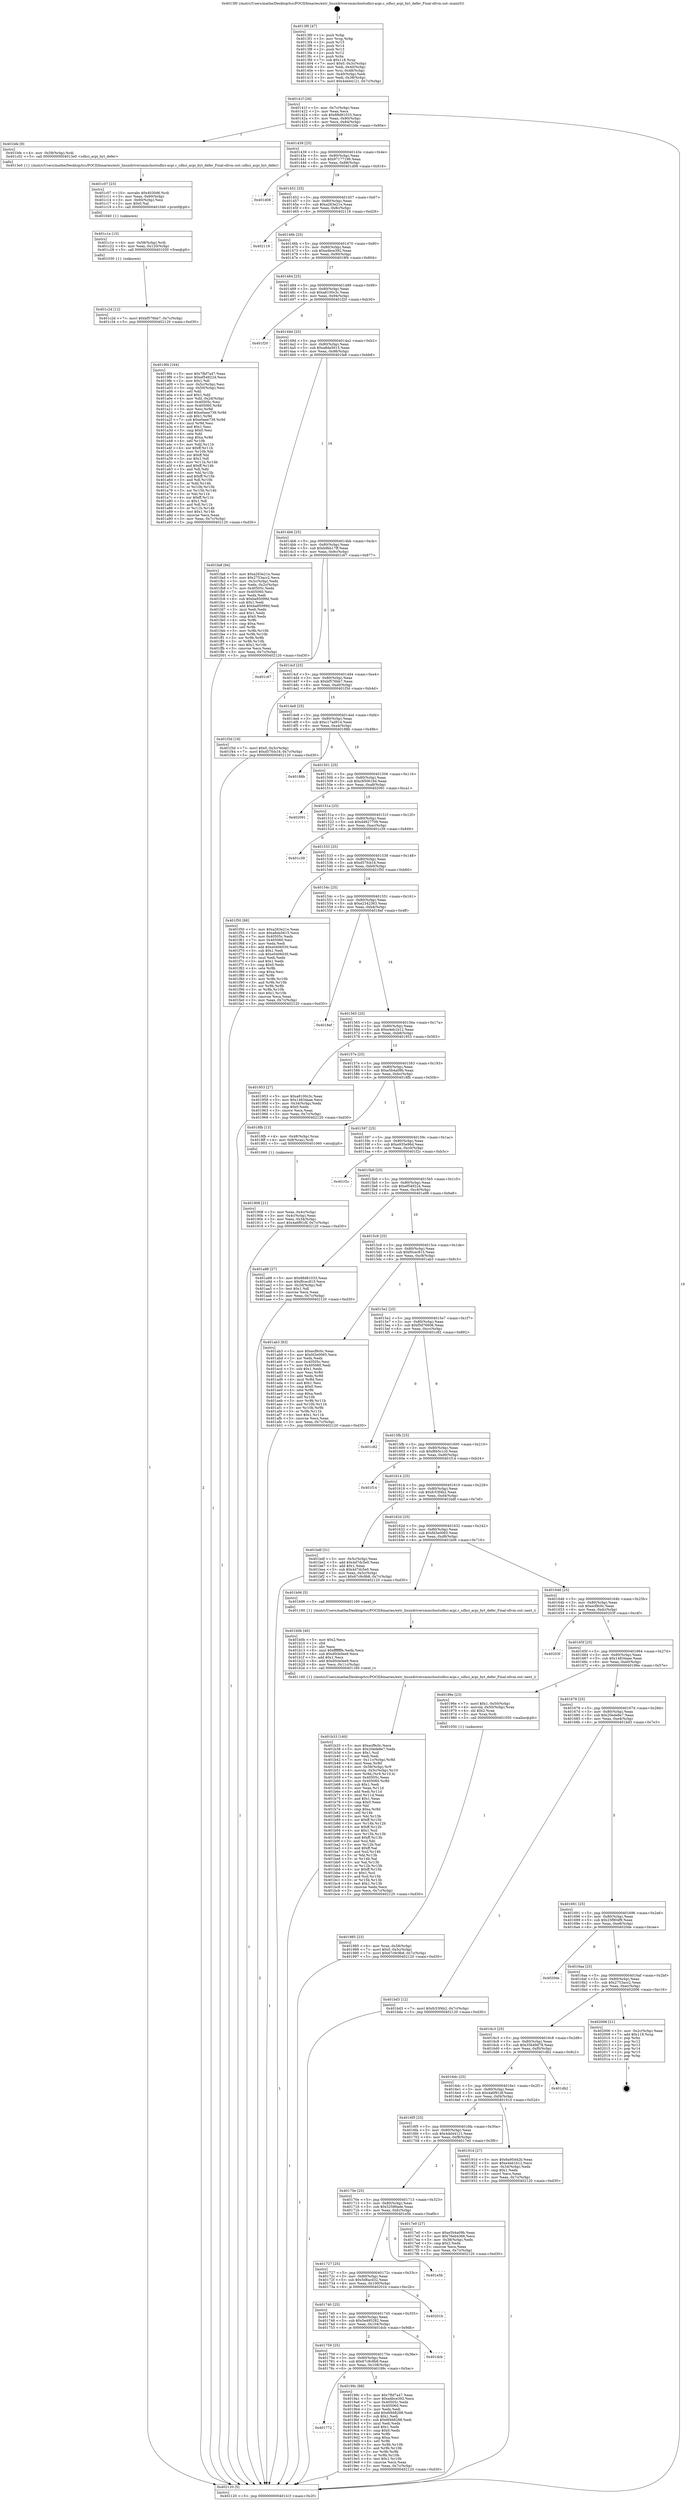 digraph "0x4013f0" {
  label = "0x4013f0 (/mnt/c/Users/mathe/Desktop/tcc/POCII/binaries/extr_linuxdriversmmchostsdhci-acpi.c_sdhci_acpi_byt_defer_Final-ollvm.out::main(0))"
  labelloc = "t"
  node[shape=record]

  Entry [label="",width=0.3,height=0.3,shape=circle,fillcolor=black,style=filled]
  "0x40141f" [label="{
     0x40141f [26]\l
     | [instrs]\l
     &nbsp;&nbsp;0x40141f \<+3\>: mov -0x7c(%rbp),%eax\l
     &nbsp;&nbsp;0x401422 \<+2\>: mov %eax,%ecx\l
     &nbsp;&nbsp;0x401424 \<+6\>: sub $0x88d81033,%ecx\l
     &nbsp;&nbsp;0x40142a \<+3\>: mov %eax,-0x80(%rbp)\l
     &nbsp;&nbsp;0x40142d \<+6\>: mov %ecx,-0x84(%rbp)\l
     &nbsp;&nbsp;0x401433 \<+6\>: je 0000000000401bfe \<main+0x80e\>\l
  }"]
  "0x401bfe" [label="{
     0x401bfe [9]\l
     | [instrs]\l
     &nbsp;&nbsp;0x401bfe \<+4\>: mov -0x58(%rbp),%rdi\l
     &nbsp;&nbsp;0x401c02 \<+5\>: call 00000000004013e0 \<sdhci_acpi_byt_defer\>\l
     | [calls]\l
     &nbsp;&nbsp;0x4013e0 \{1\} (/mnt/c/Users/mathe/Desktop/tcc/POCII/binaries/extr_linuxdriversmmchostsdhci-acpi.c_sdhci_acpi_byt_defer_Final-ollvm.out::sdhci_acpi_byt_defer)\l
  }"]
  "0x401439" [label="{
     0x401439 [25]\l
     | [instrs]\l
     &nbsp;&nbsp;0x401439 \<+5\>: jmp 000000000040143e \<main+0x4e\>\l
     &nbsp;&nbsp;0x40143e \<+3\>: mov -0x80(%rbp),%eax\l
     &nbsp;&nbsp;0x401441 \<+5\>: sub $0x97177199,%eax\l
     &nbsp;&nbsp;0x401446 \<+6\>: mov %eax,-0x88(%rbp)\l
     &nbsp;&nbsp;0x40144c \<+6\>: je 0000000000401d08 \<main+0x918\>\l
  }"]
  Exit [label="",width=0.3,height=0.3,shape=circle,fillcolor=black,style=filled,peripheries=2]
  "0x401d08" [label="{
     0x401d08\l
  }", style=dashed]
  "0x401452" [label="{
     0x401452 [25]\l
     | [instrs]\l
     &nbsp;&nbsp;0x401452 \<+5\>: jmp 0000000000401457 \<main+0x67\>\l
     &nbsp;&nbsp;0x401457 \<+3\>: mov -0x80(%rbp),%eax\l
     &nbsp;&nbsp;0x40145a \<+5\>: sub $0xa263e21e,%eax\l
     &nbsp;&nbsp;0x40145f \<+6\>: mov %eax,-0x8c(%rbp)\l
     &nbsp;&nbsp;0x401465 \<+6\>: je 0000000000402119 \<main+0xd29\>\l
  }"]
  "0x401c2d" [label="{
     0x401c2d [12]\l
     | [instrs]\l
     &nbsp;&nbsp;0x401c2d \<+7\>: movl $0xbf576bb7,-0x7c(%rbp)\l
     &nbsp;&nbsp;0x401c34 \<+5\>: jmp 0000000000402120 \<main+0xd30\>\l
  }"]
  "0x402119" [label="{
     0x402119\l
  }", style=dashed]
  "0x40146b" [label="{
     0x40146b [25]\l
     | [instrs]\l
     &nbsp;&nbsp;0x40146b \<+5\>: jmp 0000000000401470 \<main+0x80\>\l
     &nbsp;&nbsp;0x401470 \<+3\>: mov -0x80(%rbp),%eax\l
     &nbsp;&nbsp;0x401473 \<+5\>: sub $0xa4bce392,%eax\l
     &nbsp;&nbsp;0x401478 \<+6\>: mov %eax,-0x90(%rbp)\l
     &nbsp;&nbsp;0x40147e \<+6\>: je 00000000004019f4 \<main+0x604\>\l
  }"]
  "0x401c1e" [label="{
     0x401c1e [15]\l
     | [instrs]\l
     &nbsp;&nbsp;0x401c1e \<+4\>: mov -0x58(%rbp),%rdi\l
     &nbsp;&nbsp;0x401c22 \<+6\>: mov %eax,-0x120(%rbp)\l
     &nbsp;&nbsp;0x401c28 \<+5\>: call 0000000000401030 \<free@plt\>\l
     | [calls]\l
     &nbsp;&nbsp;0x401030 \{1\} (unknown)\l
  }"]
  "0x4019f4" [label="{
     0x4019f4 [164]\l
     | [instrs]\l
     &nbsp;&nbsp;0x4019f4 \<+5\>: mov $0x7fbf7a47,%eax\l
     &nbsp;&nbsp;0x4019f9 \<+5\>: mov $0xef549224,%ecx\l
     &nbsp;&nbsp;0x4019fe \<+2\>: mov $0x1,%dl\l
     &nbsp;&nbsp;0x401a00 \<+3\>: mov -0x5c(%rbp),%esi\l
     &nbsp;&nbsp;0x401a03 \<+3\>: cmp -0x50(%rbp),%esi\l
     &nbsp;&nbsp;0x401a06 \<+4\>: setl %dil\l
     &nbsp;&nbsp;0x401a0a \<+4\>: and $0x1,%dil\l
     &nbsp;&nbsp;0x401a0e \<+4\>: mov %dil,-0x2d(%rbp)\l
     &nbsp;&nbsp;0x401a12 \<+7\>: mov 0x40505c,%esi\l
     &nbsp;&nbsp;0x401a19 \<+8\>: mov 0x405060,%r8d\l
     &nbsp;&nbsp;0x401a21 \<+3\>: mov %esi,%r9d\l
     &nbsp;&nbsp;0x401a24 \<+7\>: add $0xe0aee739,%r9d\l
     &nbsp;&nbsp;0x401a2b \<+4\>: sub $0x1,%r9d\l
     &nbsp;&nbsp;0x401a2f \<+7\>: sub $0xe0aee739,%r9d\l
     &nbsp;&nbsp;0x401a36 \<+4\>: imul %r9d,%esi\l
     &nbsp;&nbsp;0x401a3a \<+3\>: and $0x1,%esi\l
     &nbsp;&nbsp;0x401a3d \<+3\>: cmp $0x0,%esi\l
     &nbsp;&nbsp;0x401a40 \<+4\>: sete %dil\l
     &nbsp;&nbsp;0x401a44 \<+4\>: cmp $0xa,%r8d\l
     &nbsp;&nbsp;0x401a48 \<+4\>: setl %r10b\l
     &nbsp;&nbsp;0x401a4c \<+3\>: mov %dil,%r11b\l
     &nbsp;&nbsp;0x401a4f \<+4\>: xor $0xff,%r11b\l
     &nbsp;&nbsp;0x401a53 \<+3\>: mov %r10b,%bl\l
     &nbsp;&nbsp;0x401a56 \<+3\>: xor $0xff,%bl\l
     &nbsp;&nbsp;0x401a59 \<+3\>: xor $0x1,%dl\l
     &nbsp;&nbsp;0x401a5c \<+3\>: mov %r11b,%r14b\l
     &nbsp;&nbsp;0x401a5f \<+4\>: and $0xff,%r14b\l
     &nbsp;&nbsp;0x401a63 \<+3\>: and %dl,%dil\l
     &nbsp;&nbsp;0x401a66 \<+3\>: mov %bl,%r15b\l
     &nbsp;&nbsp;0x401a69 \<+4\>: and $0xff,%r15b\l
     &nbsp;&nbsp;0x401a6d \<+3\>: and %dl,%r10b\l
     &nbsp;&nbsp;0x401a70 \<+3\>: or %dil,%r14b\l
     &nbsp;&nbsp;0x401a73 \<+3\>: or %r10b,%r15b\l
     &nbsp;&nbsp;0x401a76 \<+3\>: xor %r15b,%r14b\l
     &nbsp;&nbsp;0x401a79 \<+3\>: or %bl,%r11b\l
     &nbsp;&nbsp;0x401a7c \<+4\>: xor $0xff,%r11b\l
     &nbsp;&nbsp;0x401a80 \<+3\>: or $0x1,%dl\l
     &nbsp;&nbsp;0x401a83 \<+3\>: and %dl,%r11b\l
     &nbsp;&nbsp;0x401a86 \<+3\>: or %r11b,%r14b\l
     &nbsp;&nbsp;0x401a89 \<+4\>: test $0x1,%r14b\l
     &nbsp;&nbsp;0x401a8d \<+3\>: cmovne %ecx,%eax\l
     &nbsp;&nbsp;0x401a90 \<+3\>: mov %eax,-0x7c(%rbp)\l
     &nbsp;&nbsp;0x401a93 \<+5\>: jmp 0000000000402120 \<main+0xd30\>\l
  }"]
  "0x401484" [label="{
     0x401484 [25]\l
     | [instrs]\l
     &nbsp;&nbsp;0x401484 \<+5\>: jmp 0000000000401489 \<main+0x99\>\l
     &nbsp;&nbsp;0x401489 \<+3\>: mov -0x80(%rbp),%eax\l
     &nbsp;&nbsp;0x40148c \<+5\>: sub $0xa8100c3c,%eax\l
     &nbsp;&nbsp;0x401491 \<+6\>: mov %eax,-0x94(%rbp)\l
     &nbsp;&nbsp;0x401497 \<+6\>: je 0000000000401f20 \<main+0xb30\>\l
  }"]
  "0x401c07" [label="{
     0x401c07 [23]\l
     | [instrs]\l
     &nbsp;&nbsp;0x401c07 \<+10\>: movabs $0x4030d6,%rdi\l
     &nbsp;&nbsp;0x401c11 \<+3\>: mov %eax,-0x60(%rbp)\l
     &nbsp;&nbsp;0x401c14 \<+3\>: mov -0x60(%rbp),%esi\l
     &nbsp;&nbsp;0x401c17 \<+2\>: mov $0x0,%al\l
     &nbsp;&nbsp;0x401c19 \<+5\>: call 0000000000401040 \<printf@plt\>\l
     | [calls]\l
     &nbsp;&nbsp;0x401040 \{1\} (unknown)\l
  }"]
  "0x401f20" [label="{
     0x401f20\l
  }", style=dashed]
  "0x40149d" [label="{
     0x40149d [25]\l
     | [instrs]\l
     &nbsp;&nbsp;0x40149d \<+5\>: jmp 00000000004014a2 \<main+0xb2\>\l
     &nbsp;&nbsp;0x4014a2 \<+3\>: mov -0x80(%rbp),%eax\l
     &nbsp;&nbsp;0x4014a5 \<+5\>: sub $0xa8da5615,%eax\l
     &nbsp;&nbsp;0x4014aa \<+6\>: mov %eax,-0x98(%rbp)\l
     &nbsp;&nbsp;0x4014b0 \<+6\>: je 0000000000401fa8 \<main+0xbb8\>\l
  }"]
  "0x401b33" [label="{
     0x401b33 [160]\l
     | [instrs]\l
     &nbsp;&nbsp;0x401b33 \<+5\>: mov $0xecf9c0c,%ecx\l
     &nbsp;&nbsp;0x401b38 \<+5\>: mov $0x20ede8e7,%edx\l
     &nbsp;&nbsp;0x401b3d \<+3\>: mov $0x1,%sil\l
     &nbsp;&nbsp;0x401b40 \<+2\>: xor %edi,%edi\l
     &nbsp;&nbsp;0x401b42 \<+7\>: mov -0x11c(%rbp),%r8d\l
     &nbsp;&nbsp;0x401b49 \<+4\>: imul %eax,%r8d\l
     &nbsp;&nbsp;0x401b4d \<+4\>: mov -0x58(%rbp),%r9\l
     &nbsp;&nbsp;0x401b51 \<+4\>: movslq -0x5c(%rbp),%r10\l
     &nbsp;&nbsp;0x401b55 \<+4\>: mov %r8d,(%r9,%r10,4)\l
     &nbsp;&nbsp;0x401b59 \<+7\>: mov 0x40505c,%eax\l
     &nbsp;&nbsp;0x401b60 \<+8\>: mov 0x405060,%r8d\l
     &nbsp;&nbsp;0x401b68 \<+3\>: sub $0x1,%edi\l
     &nbsp;&nbsp;0x401b6b \<+3\>: mov %eax,%r11d\l
     &nbsp;&nbsp;0x401b6e \<+3\>: add %edi,%r11d\l
     &nbsp;&nbsp;0x401b71 \<+4\>: imul %r11d,%eax\l
     &nbsp;&nbsp;0x401b75 \<+3\>: and $0x1,%eax\l
     &nbsp;&nbsp;0x401b78 \<+3\>: cmp $0x0,%eax\l
     &nbsp;&nbsp;0x401b7b \<+3\>: sete %bl\l
     &nbsp;&nbsp;0x401b7e \<+4\>: cmp $0xa,%r8d\l
     &nbsp;&nbsp;0x401b82 \<+4\>: setl %r14b\l
     &nbsp;&nbsp;0x401b86 \<+3\>: mov %bl,%r15b\l
     &nbsp;&nbsp;0x401b89 \<+4\>: xor $0xff,%r15b\l
     &nbsp;&nbsp;0x401b8d \<+3\>: mov %r14b,%r12b\l
     &nbsp;&nbsp;0x401b90 \<+4\>: xor $0xff,%r12b\l
     &nbsp;&nbsp;0x401b94 \<+4\>: xor $0x1,%sil\l
     &nbsp;&nbsp;0x401b98 \<+3\>: mov %r15b,%r13b\l
     &nbsp;&nbsp;0x401b9b \<+4\>: and $0xff,%r13b\l
     &nbsp;&nbsp;0x401b9f \<+3\>: and %sil,%bl\l
     &nbsp;&nbsp;0x401ba2 \<+3\>: mov %r12b,%al\l
     &nbsp;&nbsp;0x401ba5 \<+2\>: and $0xff,%al\l
     &nbsp;&nbsp;0x401ba7 \<+3\>: and %sil,%r14b\l
     &nbsp;&nbsp;0x401baa \<+3\>: or %bl,%r13b\l
     &nbsp;&nbsp;0x401bad \<+3\>: or %r14b,%al\l
     &nbsp;&nbsp;0x401bb0 \<+3\>: xor %al,%r13b\l
     &nbsp;&nbsp;0x401bb3 \<+3\>: or %r12b,%r15b\l
     &nbsp;&nbsp;0x401bb6 \<+4\>: xor $0xff,%r15b\l
     &nbsp;&nbsp;0x401bba \<+4\>: or $0x1,%sil\l
     &nbsp;&nbsp;0x401bbe \<+3\>: and %sil,%r15b\l
     &nbsp;&nbsp;0x401bc1 \<+3\>: or %r15b,%r13b\l
     &nbsp;&nbsp;0x401bc4 \<+4\>: test $0x1,%r13b\l
     &nbsp;&nbsp;0x401bc8 \<+3\>: cmovne %edx,%ecx\l
     &nbsp;&nbsp;0x401bcb \<+3\>: mov %ecx,-0x7c(%rbp)\l
     &nbsp;&nbsp;0x401bce \<+5\>: jmp 0000000000402120 \<main+0xd30\>\l
  }"]
  "0x401fa8" [label="{
     0x401fa8 [94]\l
     | [instrs]\l
     &nbsp;&nbsp;0x401fa8 \<+5\>: mov $0xa263e21e,%eax\l
     &nbsp;&nbsp;0x401fad \<+5\>: mov $0x2753acc2,%ecx\l
     &nbsp;&nbsp;0x401fb2 \<+3\>: mov -0x3c(%rbp),%edx\l
     &nbsp;&nbsp;0x401fb5 \<+3\>: mov %edx,-0x2c(%rbp)\l
     &nbsp;&nbsp;0x401fb8 \<+7\>: mov 0x40505c,%edx\l
     &nbsp;&nbsp;0x401fbf \<+7\>: mov 0x405060,%esi\l
     &nbsp;&nbsp;0x401fc6 \<+2\>: mov %edx,%edi\l
     &nbsp;&nbsp;0x401fc8 \<+6\>: sub $0xba95099d,%edi\l
     &nbsp;&nbsp;0x401fce \<+3\>: sub $0x1,%edi\l
     &nbsp;&nbsp;0x401fd1 \<+6\>: add $0xba95099d,%edi\l
     &nbsp;&nbsp;0x401fd7 \<+3\>: imul %edi,%edx\l
     &nbsp;&nbsp;0x401fda \<+3\>: and $0x1,%edx\l
     &nbsp;&nbsp;0x401fdd \<+3\>: cmp $0x0,%edx\l
     &nbsp;&nbsp;0x401fe0 \<+4\>: sete %r8b\l
     &nbsp;&nbsp;0x401fe4 \<+3\>: cmp $0xa,%esi\l
     &nbsp;&nbsp;0x401fe7 \<+4\>: setl %r9b\l
     &nbsp;&nbsp;0x401feb \<+3\>: mov %r8b,%r10b\l
     &nbsp;&nbsp;0x401fee \<+3\>: and %r9b,%r10b\l
     &nbsp;&nbsp;0x401ff1 \<+3\>: xor %r9b,%r8b\l
     &nbsp;&nbsp;0x401ff4 \<+3\>: or %r8b,%r10b\l
     &nbsp;&nbsp;0x401ff7 \<+4\>: test $0x1,%r10b\l
     &nbsp;&nbsp;0x401ffb \<+3\>: cmovne %ecx,%eax\l
     &nbsp;&nbsp;0x401ffe \<+3\>: mov %eax,-0x7c(%rbp)\l
     &nbsp;&nbsp;0x402001 \<+5\>: jmp 0000000000402120 \<main+0xd30\>\l
  }"]
  "0x4014b6" [label="{
     0x4014b6 [25]\l
     | [instrs]\l
     &nbsp;&nbsp;0x4014b6 \<+5\>: jmp 00000000004014bb \<main+0xcb\>\l
     &nbsp;&nbsp;0x4014bb \<+3\>: mov -0x80(%rbp),%eax\l
     &nbsp;&nbsp;0x4014be \<+5\>: sub $0xb9bb17ff,%eax\l
     &nbsp;&nbsp;0x4014c3 \<+6\>: mov %eax,-0x9c(%rbp)\l
     &nbsp;&nbsp;0x4014c9 \<+6\>: je 0000000000401c67 \<main+0x877\>\l
  }"]
  "0x401b0b" [label="{
     0x401b0b [40]\l
     | [instrs]\l
     &nbsp;&nbsp;0x401b0b \<+5\>: mov $0x2,%ecx\l
     &nbsp;&nbsp;0x401b10 \<+1\>: cltd\l
     &nbsp;&nbsp;0x401b11 \<+2\>: idiv %ecx\l
     &nbsp;&nbsp;0x401b13 \<+6\>: imul $0xfffffffe,%edx,%ecx\l
     &nbsp;&nbsp;0x401b19 \<+6\>: sub $0xd0cb0ee9,%ecx\l
     &nbsp;&nbsp;0x401b1f \<+3\>: add $0x1,%ecx\l
     &nbsp;&nbsp;0x401b22 \<+6\>: add $0xd0cb0ee9,%ecx\l
     &nbsp;&nbsp;0x401b28 \<+6\>: mov %ecx,-0x11c(%rbp)\l
     &nbsp;&nbsp;0x401b2e \<+5\>: call 0000000000401160 \<next_i\>\l
     | [calls]\l
     &nbsp;&nbsp;0x401160 \{1\} (/mnt/c/Users/mathe/Desktop/tcc/POCII/binaries/extr_linuxdriversmmchostsdhci-acpi.c_sdhci_acpi_byt_defer_Final-ollvm.out::next_i)\l
  }"]
  "0x401c67" [label="{
     0x401c67\l
  }", style=dashed]
  "0x4014cf" [label="{
     0x4014cf [25]\l
     | [instrs]\l
     &nbsp;&nbsp;0x4014cf \<+5\>: jmp 00000000004014d4 \<main+0xe4\>\l
     &nbsp;&nbsp;0x4014d4 \<+3\>: mov -0x80(%rbp),%eax\l
     &nbsp;&nbsp;0x4014d7 \<+5\>: sub $0xbf576bb7,%eax\l
     &nbsp;&nbsp;0x4014dc \<+6\>: mov %eax,-0xa0(%rbp)\l
     &nbsp;&nbsp;0x4014e2 \<+6\>: je 0000000000401f3d \<main+0xb4d\>\l
  }"]
  "0x401772" [label="{
     0x401772\l
  }", style=dashed]
  "0x401f3d" [label="{
     0x401f3d [19]\l
     | [instrs]\l
     &nbsp;&nbsp;0x401f3d \<+7\>: movl $0x0,-0x3c(%rbp)\l
     &nbsp;&nbsp;0x401f44 \<+7\>: movl $0xd57fcb16,-0x7c(%rbp)\l
     &nbsp;&nbsp;0x401f4b \<+5\>: jmp 0000000000402120 \<main+0xd30\>\l
  }"]
  "0x4014e8" [label="{
     0x4014e8 [25]\l
     | [instrs]\l
     &nbsp;&nbsp;0x4014e8 \<+5\>: jmp 00000000004014ed \<main+0xfd\>\l
     &nbsp;&nbsp;0x4014ed \<+3\>: mov -0x80(%rbp),%eax\l
     &nbsp;&nbsp;0x4014f0 \<+5\>: sub $0xc17ad914,%eax\l
     &nbsp;&nbsp;0x4014f5 \<+6\>: mov %eax,-0xa4(%rbp)\l
     &nbsp;&nbsp;0x4014fb \<+6\>: je 000000000040188b \<main+0x49b\>\l
  }"]
  "0x40199c" [label="{
     0x40199c [88]\l
     | [instrs]\l
     &nbsp;&nbsp;0x40199c \<+5\>: mov $0x7fbf7a47,%eax\l
     &nbsp;&nbsp;0x4019a1 \<+5\>: mov $0xa4bce392,%ecx\l
     &nbsp;&nbsp;0x4019a6 \<+7\>: mov 0x40505c,%edx\l
     &nbsp;&nbsp;0x4019ad \<+7\>: mov 0x405060,%esi\l
     &nbsp;&nbsp;0x4019b4 \<+2\>: mov %edx,%edi\l
     &nbsp;&nbsp;0x4019b6 \<+6\>: add $0x6f468288,%edi\l
     &nbsp;&nbsp;0x4019bc \<+3\>: sub $0x1,%edi\l
     &nbsp;&nbsp;0x4019bf \<+6\>: sub $0x6f468288,%edi\l
     &nbsp;&nbsp;0x4019c5 \<+3\>: imul %edi,%edx\l
     &nbsp;&nbsp;0x4019c8 \<+3\>: and $0x1,%edx\l
     &nbsp;&nbsp;0x4019cb \<+3\>: cmp $0x0,%edx\l
     &nbsp;&nbsp;0x4019ce \<+4\>: sete %r8b\l
     &nbsp;&nbsp;0x4019d2 \<+3\>: cmp $0xa,%esi\l
     &nbsp;&nbsp;0x4019d5 \<+4\>: setl %r9b\l
     &nbsp;&nbsp;0x4019d9 \<+3\>: mov %r8b,%r10b\l
     &nbsp;&nbsp;0x4019dc \<+3\>: and %r9b,%r10b\l
     &nbsp;&nbsp;0x4019df \<+3\>: xor %r9b,%r8b\l
     &nbsp;&nbsp;0x4019e2 \<+3\>: or %r8b,%r10b\l
     &nbsp;&nbsp;0x4019e5 \<+4\>: test $0x1,%r10b\l
     &nbsp;&nbsp;0x4019e9 \<+3\>: cmovne %ecx,%eax\l
     &nbsp;&nbsp;0x4019ec \<+3\>: mov %eax,-0x7c(%rbp)\l
     &nbsp;&nbsp;0x4019ef \<+5\>: jmp 0000000000402120 \<main+0xd30\>\l
  }"]
  "0x40188b" [label="{
     0x40188b\l
  }", style=dashed]
  "0x401501" [label="{
     0x401501 [25]\l
     | [instrs]\l
     &nbsp;&nbsp;0x401501 \<+5\>: jmp 0000000000401506 \<main+0x116\>\l
     &nbsp;&nbsp;0x401506 \<+3\>: mov -0x80(%rbp),%eax\l
     &nbsp;&nbsp;0x401509 \<+5\>: sub $0xc850616d,%eax\l
     &nbsp;&nbsp;0x40150e \<+6\>: mov %eax,-0xa8(%rbp)\l
     &nbsp;&nbsp;0x401514 \<+6\>: je 0000000000402091 \<main+0xca1\>\l
  }"]
  "0x401759" [label="{
     0x401759 [25]\l
     | [instrs]\l
     &nbsp;&nbsp;0x401759 \<+5\>: jmp 000000000040175e \<main+0x36e\>\l
     &nbsp;&nbsp;0x40175e \<+3\>: mov -0x80(%rbp),%eax\l
     &nbsp;&nbsp;0x401761 \<+5\>: sub $0x67c9c9b8,%eax\l
     &nbsp;&nbsp;0x401766 \<+6\>: mov %eax,-0x108(%rbp)\l
     &nbsp;&nbsp;0x40176c \<+6\>: je 000000000040199c \<main+0x5ac\>\l
  }"]
  "0x402091" [label="{
     0x402091\l
  }", style=dashed]
  "0x40151a" [label="{
     0x40151a [25]\l
     | [instrs]\l
     &nbsp;&nbsp;0x40151a \<+5\>: jmp 000000000040151f \<main+0x12f\>\l
     &nbsp;&nbsp;0x40151f \<+3\>: mov -0x80(%rbp),%eax\l
     &nbsp;&nbsp;0x401522 \<+5\>: sub $0xd4627709,%eax\l
     &nbsp;&nbsp;0x401527 \<+6\>: mov %eax,-0xac(%rbp)\l
     &nbsp;&nbsp;0x40152d \<+6\>: je 0000000000401c39 \<main+0x849\>\l
  }"]
  "0x401dcb" [label="{
     0x401dcb\l
  }", style=dashed]
  "0x401c39" [label="{
     0x401c39\l
  }", style=dashed]
  "0x401533" [label="{
     0x401533 [25]\l
     | [instrs]\l
     &nbsp;&nbsp;0x401533 \<+5\>: jmp 0000000000401538 \<main+0x148\>\l
     &nbsp;&nbsp;0x401538 \<+3\>: mov -0x80(%rbp),%eax\l
     &nbsp;&nbsp;0x40153b \<+5\>: sub $0xd57fcb16,%eax\l
     &nbsp;&nbsp;0x401540 \<+6\>: mov %eax,-0xb0(%rbp)\l
     &nbsp;&nbsp;0x401546 \<+6\>: je 0000000000401f50 \<main+0xb60\>\l
  }"]
  "0x401740" [label="{
     0x401740 [25]\l
     | [instrs]\l
     &nbsp;&nbsp;0x401740 \<+5\>: jmp 0000000000401745 \<main+0x355\>\l
     &nbsp;&nbsp;0x401745 \<+3\>: mov -0x80(%rbp),%eax\l
     &nbsp;&nbsp;0x401748 \<+5\>: sub $0x5e495282,%eax\l
     &nbsp;&nbsp;0x40174d \<+6\>: mov %eax,-0x104(%rbp)\l
     &nbsp;&nbsp;0x401753 \<+6\>: je 0000000000401dcb \<main+0x9db\>\l
  }"]
  "0x401f50" [label="{
     0x401f50 [88]\l
     | [instrs]\l
     &nbsp;&nbsp;0x401f50 \<+5\>: mov $0xa263e21e,%eax\l
     &nbsp;&nbsp;0x401f55 \<+5\>: mov $0xa8da5615,%ecx\l
     &nbsp;&nbsp;0x401f5a \<+7\>: mov 0x40505c,%edx\l
     &nbsp;&nbsp;0x401f61 \<+7\>: mov 0x405060,%esi\l
     &nbsp;&nbsp;0x401f68 \<+2\>: mov %edx,%edi\l
     &nbsp;&nbsp;0x401f6a \<+6\>: add $0xe0406030,%edi\l
     &nbsp;&nbsp;0x401f70 \<+3\>: sub $0x1,%edi\l
     &nbsp;&nbsp;0x401f73 \<+6\>: sub $0xe0406030,%edi\l
     &nbsp;&nbsp;0x401f79 \<+3\>: imul %edi,%edx\l
     &nbsp;&nbsp;0x401f7c \<+3\>: and $0x1,%edx\l
     &nbsp;&nbsp;0x401f7f \<+3\>: cmp $0x0,%edx\l
     &nbsp;&nbsp;0x401f82 \<+4\>: sete %r8b\l
     &nbsp;&nbsp;0x401f86 \<+3\>: cmp $0xa,%esi\l
     &nbsp;&nbsp;0x401f89 \<+4\>: setl %r9b\l
     &nbsp;&nbsp;0x401f8d \<+3\>: mov %r8b,%r10b\l
     &nbsp;&nbsp;0x401f90 \<+3\>: and %r9b,%r10b\l
     &nbsp;&nbsp;0x401f93 \<+3\>: xor %r9b,%r8b\l
     &nbsp;&nbsp;0x401f96 \<+3\>: or %r8b,%r10b\l
     &nbsp;&nbsp;0x401f99 \<+4\>: test $0x1,%r10b\l
     &nbsp;&nbsp;0x401f9d \<+3\>: cmovne %ecx,%eax\l
     &nbsp;&nbsp;0x401fa0 \<+3\>: mov %eax,-0x7c(%rbp)\l
     &nbsp;&nbsp;0x401fa3 \<+5\>: jmp 0000000000402120 \<main+0xd30\>\l
  }"]
  "0x40154c" [label="{
     0x40154c [25]\l
     | [instrs]\l
     &nbsp;&nbsp;0x40154c \<+5\>: jmp 0000000000401551 \<main+0x161\>\l
     &nbsp;&nbsp;0x401551 \<+3\>: mov -0x80(%rbp),%eax\l
     &nbsp;&nbsp;0x401554 \<+5\>: sub $0xe2342363,%eax\l
     &nbsp;&nbsp;0x401559 \<+6\>: mov %eax,-0xb4(%rbp)\l
     &nbsp;&nbsp;0x40155f \<+6\>: je 00000000004018ef \<main+0x4ff\>\l
  }"]
  "0x40201b" [label="{
     0x40201b\l
  }", style=dashed]
  "0x4018ef" [label="{
     0x4018ef\l
  }", style=dashed]
  "0x401565" [label="{
     0x401565 [25]\l
     | [instrs]\l
     &nbsp;&nbsp;0x401565 \<+5\>: jmp 000000000040156a \<main+0x17a\>\l
     &nbsp;&nbsp;0x40156a \<+3\>: mov -0x80(%rbp),%eax\l
     &nbsp;&nbsp;0x40156d \<+5\>: sub $0xe4eb1b12,%eax\l
     &nbsp;&nbsp;0x401572 \<+6\>: mov %eax,-0xb8(%rbp)\l
     &nbsp;&nbsp;0x401578 \<+6\>: je 0000000000401953 \<main+0x563\>\l
  }"]
  "0x401727" [label="{
     0x401727 [25]\l
     | [instrs]\l
     &nbsp;&nbsp;0x401727 \<+5\>: jmp 000000000040172c \<main+0x33c\>\l
     &nbsp;&nbsp;0x40172c \<+3\>: mov -0x80(%rbp),%eax\l
     &nbsp;&nbsp;0x40172f \<+5\>: sub $0x5d8acd32,%eax\l
     &nbsp;&nbsp;0x401734 \<+6\>: mov %eax,-0x100(%rbp)\l
     &nbsp;&nbsp;0x40173a \<+6\>: je 000000000040201b \<main+0xc2b\>\l
  }"]
  "0x401953" [label="{
     0x401953 [27]\l
     | [instrs]\l
     &nbsp;&nbsp;0x401953 \<+5\>: mov $0xa8100c3c,%eax\l
     &nbsp;&nbsp;0x401958 \<+5\>: mov $0x14834aae,%ecx\l
     &nbsp;&nbsp;0x40195d \<+3\>: mov -0x34(%rbp),%edx\l
     &nbsp;&nbsp;0x401960 \<+3\>: cmp $0x0,%edx\l
     &nbsp;&nbsp;0x401963 \<+3\>: cmove %ecx,%eax\l
     &nbsp;&nbsp;0x401966 \<+3\>: mov %eax,-0x7c(%rbp)\l
     &nbsp;&nbsp;0x401969 \<+5\>: jmp 0000000000402120 \<main+0xd30\>\l
  }"]
  "0x40157e" [label="{
     0x40157e [25]\l
     | [instrs]\l
     &nbsp;&nbsp;0x40157e \<+5\>: jmp 0000000000401583 \<main+0x193\>\l
     &nbsp;&nbsp;0x401583 \<+3\>: mov -0x80(%rbp),%eax\l
     &nbsp;&nbsp;0x401586 \<+5\>: sub $0xe5b4a09b,%eax\l
     &nbsp;&nbsp;0x40158b \<+6\>: mov %eax,-0xbc(%rbp)\l
     &nbsp;&nbsp;0x401591 \<+6\>: je 00000000004018fb \<main+0x50b\>\l
  }"]
  "0x401e5b" [label="{
     0x401e5b\l
  }", style=dashed]
  "0x4018fb" [label="{
     0x4018fb [13]\l
     | [instrs]\l
     &nbsp;&nbsp;0x4018fb \<+4\>: mov -0x48(%rbp),%rax\l
     &nbsp;&nbsp;0x4018ff \<+4\>: mov 0x8(%rax),%rdi\l
     &nbsp;&nbsp;0x401903 \<+5\>: call 0000000000401060 \<atoi@plt\>\l
     | [calls]\l
     &nbsp;&nbsp;0x401060 \{1\} (unknown)\l
  }"]
  "0x401597" [label="{
     0x401597 [25]\l
     | [instrs]\l
     &nbsp;&nbsp;0x401597 \<+5\>: jmp 000000000040159c \<main+0x1ac\>\l
     &nbsp;&nbsp;0x40159c \<+3\>: mov -0x80(%rbp),%eax\l
     &nbsp;&nbsp;0x40159f \<+5\>: sub $0xe935e96d,%eax\l
     &nbsp;&nbsp;0x4015a4 \<+6\>: mov %eax,-0xc0(%rbp)\l
     &nbsp;&nbsp;0x4015aa \<+6\>: je 0000000000401f2c \<main+0xb3c\>\l
  }"]
  "0x401985" [label="{
     0x401985 [23]\l
     | [instrs]\l
     &nbsp;&nbsp;0x401985 \<+4\>: mov %rax,-0x58(%rbp)\l
     &nbsp;&nbsp;0x401989 \<+7\>: movl $0x0,-0x5c(%rbp)\l
     &nbsp;&nbsp;0x401990 \<+7\>: movl $0x67c9c9b8,-0x7c(%rbp)\l
     &nbsp;&nbsp;0x401997 \<+5\>: jmp 0000000000402120 \<main+0xd30\>\l
  }"]
  "0x401f2c" [label="{
     0x401f2c\l
  }", style=dashed]
  "0x4015b0" [label="{
     0x4015b0 [25]\l
     | [instrs]\l
     &nbsp;&nbsp;0x4015b0 \<+5\>: jmp 00000000004015b5 \<main+0x1c5\>\l
     &nbsp;&nbsp;0x4015b5 \<+3\>: mov -0x80(%rbp),%eax\l
     &nbsp;&nbsp;0x4015b8 \<+5\>: sub $0xef549224,%eax\l
     &nbsp;&nbsp;0x4015bd \<+6\>: mov %eax,-0xc4(%rbp)\l
     &nbsp;&nbsp;0x4015c3 \<+6\>: je 0000000000401a98 \<main+0x6a8\>\l
  }"]
  "0x401908" [label="{
     0x401908 [21]\l
     | [instrs]\l
     &nbsp;&nbsp;0x401908 \<+3\>: mov %eax,-0x4c(%rbp)\l
     &nbsp;&nbsp;0x40190b \<+3\>: mov -0x4c(%rbp),%eax\l
     &nbsp;&nbsp;0x40190e \<+3\>: mov %eax,-0x34(%rbp)\l
     &nbsp;&nbsp;0x401911 \<+7\>: movl $0x4a6f91df,-0x7c(%rbp)\l
     &nbsp;&nbsp;0x401918 \<+5\>: jmp 0000000000402120 \<main+0xd30\>\l
  }"]
  "0x401a98" [label="{
     0x401a98 [27]\l
     | [instrs]\l
     &nbsp;&nbsp;0x401a98 \<+5\>: mov $0x88d81033,%eax\l
     &nbsp;&nbsp;0x401a9d \<+5\>: mov $0xf0cec815,%ecx\l
     &nbsp;&nbsp;0x401aa2 \<+3\>: mov -0x2d(%rbp),%dl\l
     &nbsp;&nbsp;0x401aa5 \<+3\>: test $0x1,%dl\l
     &nbsp;&nbsp;0x401aa8 \<+3\>: cmovne %ecx,%eax\l
     &nbsp;&nbsp;0x401aab \<+3\>: mov %eax,-0x7c(%rbp)\l
     &nbsp;&nbsp;0x401aae \<+5\>: jmp 0000000000402120 \<main+0xd30\>\l
  }"]
  "0x4015c9" [label="{
     0x4015c9 [25]\l
     | [instrs]\l
     &nbsp;&nbsp;0x4015c9 \<+5\>: jmp 00000000004015ce \<main+0x1de\>\l
     &nbsp;&nbsp;0x4015ce \<+3\>: mov -0x80(%rbp),%eax\l
     &nbsp;&nbsp;0x4015d1 \<+5\>: sub $0xf0cec815,%eax\l
     &nbsp;&nbsp;0x4015d6 \<+6\>: mov %eax,-0xc8(%rbp)\l
     &nbsp;&nbsp;0x4015dc \<+6\>: je 0000000000401ab3 \<main+0x6c3\>\l
  }"]
  "0x4013f0" [label="{
     0x4013f0 [47]\l
     | [instrs]\l
     &nbsp;&nbsp;0x4013f0 \<+1\>: push %rbp\l
     &nbsp;&nbsp;0x4013f1 \<+3\>: mov %rsp,%rbp\l
     &nbsp;&nbsp;0x4013f4 \<+2\>: push %r15\l
     &nbsp;&nbsp;0x4013f6 \<+2\>: push %r14\l
     &nbsp;&nbsp;0x4013f8 \<+2\>: push %r13\l
     &nbsp;&nbsp;0x4013fa \<+2\>: push %r12\l
     &nbsp;&nbsp;0x4013fc \<+1\>: push %rbx\l
     &nbsp;&nbsp;0x4013fd \<+7\>: sub $0x118,%rsp\l
     &nbsp;&nbsp;0x401404 \<+7\>: movl $0x0,-0x3c(%rbp)\l
     &nbsp;&nbsp;0x40140b \<+3\>: mov %edi,-0x40(%rbp)\l
     &nbsp;&nbsp;0x40140e \<+4\>: mov %rsi,-0x48(%rbp)\l
     &nbsp;&nbsp;0x401412 \<+3\>: mov -0x40(%rbp),%edi\l
     &nbsp;&nbsp;0x401415 \<+3\>: mov %edi,-0x38(%rbp)\l
     &nbsp;&nbsp;0x401418 \<+7\>: movl $0x4dd44121,-0x7c(%rbp)\l
  }"]
  "0x401ab3" [label="{
     0x401ab3 [83]\l
     | [instrs]\l
     &nbsp;&nbsp;0x401ab3 \<+5\>: mov $0xecf9c0c,%eax\l
     &nbsp;&nbsp;0x401ab8 \<+5\>: mov $0xfd3e0065,%ecx\l
     &nbsp;&nbsp;0x401abd \<+2\>: xor %edx,%edx\l
     &nbsp;&nbsp;0x401abf \<+7\>: mov 0x40505c,%esi\l
     &nbsp;&nbsp;0x401ac6 \<+7\>: mov 0x405060,%edi\l
     &nbsp;&nbsp;0x401acd \<+3\>: sub $0x1,%edx\l
     &nbsp;&nbsp;0x401ad0 \<+3\>: mov %esi,%r8d\l
     &nbsp;&nbsp;0x401ad3 \<+3\>: add %edx,%r8d\l
     &nbsp;&nbsp;0x401ad6 \<+4\>: imul %r8d,%esi\l
     &nbsp;&nbsp;0x401ada \<+3\>: and $0x1,%esi\l
     &nbsp;&nbsp;0x401add \<+3\>: cmp $0x0,%esi\l
     &nbsp;&nbsp;0x401ae0 \<+4\>: sete %r9b\l
     &nbsp;&nbsp;0x401ae4 \<+3\>: cmp $0xa,%edi\l
     &nbsp;&nbsp;0x401ae7 \<+4\>: setl %r10b\l
     &nbsp;&nbsp;0x401aeb \<+3\>: mov %r9b,%r11b\l
     &nbsp;&nbsp;0x401aee \<+3\>: and %r10b,%r11b\l
     &nbsp;&nbsp;0x401af1 \<+3\>: xor %r10b,%r9b\l
     &nbsp;&nbsp;0x401af4 \<+3\>: or %r9b,%r11b\l
     &nbsp;&nbsp;0x401af7 \<+4\>: test $0x1,%r11b\l
     &nbsp;&nbsp;0x401afb \<+3\>: cmovne %ecx,%eax\l
     &nbsp;&nbsp;0x401afe \<+3\>: mov %eax,-0x7c(%rbp)\l
     &nbsp;&nbsp;0x401b01 \<+5\>: jmp 0000000000402120 \<main+0xd30\>\l
  }"]
  "0x4015e2" [label="{
     0x4015e2 [25]\l
     | [instrs]\l
     &nbsp;&nbsp;0x4015e2 \<+5\>: jmp 00000000004015e7 \<main+0x1f7\>\l
     &nbsp;&nbsp;0x4015e7 \<+3\>: mov -0x80(%rbp),%eax\l
     &nbsp;&nbsp;0x4015ea \<+5\>: sub $0xf5d76606,%eax\l
     &nbsp;&nbsp;0x4015ef \<+6\>: mov %eax,-0xcc(%rbp)\l
     &nbsp;&nbsp;0x4015f5 \<+6\>: je 0000000000401c82 \<main+0x892\>\l
  }"]
  "0x402120" [label="{
     0x402120 [5]\l
     | [instrs]\l
     &nbsp;&nbsp;0x402120 \<+5\>: jmp 000000000040141f \<main+0x2f\>\l
  }"]
  "0x401c82" [label="{
     0x401c82\l
  }", style=dashed]
  "0x4015fb" [label="{
     0x4015fb [25]\l
     | [instrs]\l
     &nbsp;&nbsp;0x4015fb \<+5\>: jmp 0000000000401600 \<main+0x210\>\l
     &nbsp;&nbsp;0x401600 \<+3\>: mov -0x80(%rbp),%eax\l
     &nbsp;&nbsp;0x401603 \<+5\>: sub $0xf6b5c1c0,%eax\l
     &nbsp;&nbsp;0x401608 \<+6\>: mov %eax,-0xd0(%rbp)\l
     &nbsp;&nbsp;0x40160e \<+6\>: je 0000000000401f14 \<main+0xb24\>\l
  }"]
  "0x40170e" [label="{
     0x40170e [25]\l
     | [instrs]\l
     &nbsp;&nbsp;0x40170e \<+5\>: jmp 0000000000401713 \<main+0x323\>\l
     &nbsp;&nbsp;0x401713 \<+3\>: mov -0x80(%rbp),%eax\l
     &nbsp;&nbsp;0x401716 \<+5\>: sub $0x52586ade,%eax\l
     &nbsp;&nbsp;0x40171b \<+6\>: mov %eax,-0xfc(%rbp)\l
     &nbsp;&nbsp;0x401721 \<+6\>: je 0000000000401e5b \<main+0xa6b\>\l
  }"]
  "0x401f14" [label="{
     0x401f14\l
  }", style=dashed]
  "0x401614" [label="{
     0x401614 [25]\l
     | [instrs]\l
     &nbsp;&nbsp;0x401614 \<+5\>: jmp 0000000000401619 \<main+0x229\>\l
     &nbsp;&nbsp;0x401619 \<+3\>: mov -0x80(%rbp),%eax\l
     &nbsp;&nbsp;0x40161c \<+5\>: sub $0xfc53f4b2,%eax\l
     &nbsp;&nbsp;0x401621 \<+6\>: mov %eax,-0xd4(%rbp)\l
     &nbsp;&nbsp;0x401627 \<+6\>: je 0000000000401bdf \<main+0x7ef\>\l
  }"]
  "0x4017e0" [label="{
     0x4017e0 [27]\l
     | [instrs]\l
     &nbsp;&nbsp;0x4017e0 \<+5\>: mov $0xe5b4a09b,%eax\l
     &nbsp;&nbsp;0x4017e5 \<+5\>: mov $0x76eb4366,%ecx\l
     &nbsp;&nbsp;0x4017ea \<+3\>: mov -0x38(%rbp),%edx\l
     &nbsp;&nbsp;0x4017ed \<+3\>: cmp $0x2,%edx\l
     &nbsp;&nbsp;0x4017f0 \<+3\>: cmovne %ecx,%eax\l
     &nbsp;&nbsp;0x4017f3 \<+3\>: mov %eax,-0x7c(%rbp)\l
     &nbsp;&nbsp;0x4017f6 \<+5\>: jmp 0000000000402120 \<main+0xd30\>\l
  }"]
  "0x401bdf" [label="{
     0x401bdf [31]\l
     | [instrs]\l
     &nbsp;&nbsp;0x401bdf \<+3\>: mov -0x5c(%rbp),%eax\l
     &nbsp;&nbsp;0x401be2 \<+5\>: add $0x4d7dc5e0,%eax\l
     &nbsp;&nbsp;0x401be7 \<+3\>: add $0x1,%eax\l
     &nbsp;&nbsp;0x401bea \<+5\>: sub $0x4d7dc5e0,%eax\l
     &nbsp;&nbsp;0x401bef \<+3\>: mov %eax,-0x5c(%rbp)\l
     &nbsp;&nbsp;0x401bf2 \<+7\>: movl $0x67c9c9b8,-0x7c(%rbp)\l
     &nbsp;&nbsp;0x401bf9 \<+5\>: jmp 0000000000402120 \<main+0xd30\>\l
  }"]
  "0x40162d" [label="{
     0x40162d [25]\l
     | [instrs]\l
     &nbsp;&nbsp;0x40162d \<+5\>: jmp 0000000000401632 \<main+0x242\>\l
     &nbsp;&nbsp;0x401632 \<+3\>: mov -0x80(%rbp),%eax\l
     &nbsp;&nbsp;0x401635 \<+5\>: sub $0xfd3e0065,%eax\l
     &nbsp;&nbsp;0x40163a \<+6\>: mov %eax,-0xd8(%rbp)\l
     &nbsp;&nbsp;0x401640 \<+6\>: je 0000000000401b06 \<main+0x716\>\l
  }"]
  "0x4016f5" [label="{
     0x4016f5 [25]\l
     | [instrs]\l
     &nbsp;&nbsp;0x4016f5 \<+5\>: jmp 00000000004016fa \<main+0x30a\>\l
     &nbsp;&nbsp;0x4016fa \<+3\>: mov -0x80(%rbp),%eax\l
     &nbsp;&nbsp;0x4016fd \<+5\>: sub $0x4dd44121,%eax\l
     &nbsp;&nbsp;0x401702 \<+6\>: mov %eax,-0xf8(%rbp)\l
     &nbsp;&nbsp;0x401708 \<+6\>: je 00000000004017e0 \<main+0x3f0\>\l
  }"]
  "0x401b06" [label="{
     0x401b06 [5]\l
     | [instrs]\l
     &nbsp;&nbsp;0x401b06 \<+5\>: call 0000000000401160 \<next_i\>\l
     | [calls]\l
     &nbsp;&nbsp;0x401160 \{1\} (/mnt/c/Users/mathe/Desktop/tcc/POCII/binaries/extr_linuxdriversmmchostsdhci-acpi.c_sdhci_acpi_byt_defer_Final-ollvm.out::next_i)\l
  }"]
  "0x401646" [label="{
     0x401646 [25]\l
     | [instrs]\l
     &nbsp;&nbsp;0x401646 \<+5\>: jmp 000000000040164b \<main+0x25b\>\l
     &nbsp;&nbsp;0x40164b \<+3\>: mov -0x80(%rbp),%eax\l
     &nbsp;&nbsp;0x40164e \<+5\>: sub $0xecf9c0c,%eax\l
     &nbsp;&nbsp;0x401653 \<+6\>: mov %eax,-0xdc(%rbp)\l
     &nbsp;&nbsp;0x401659 \<+6\>: je 000000000040203f \<main+0xc4f\>\l
  }"]
  "0x40191d" [label="{
     0x40191d [27]\l
     | [instrs]\l
     &nbsp;&nbsp;0x40191d \<+5\>: mov $0x6a95d42b,%eax\l
     &nbsp;&nbsp;0x401922 \<+5\>: mov $0xe4eb1b12,%ecx\l
     &nbsp;&nbsp;0x401927 \<+3\>: mov -0x34(%rbp),%edx\l
     &nbsp;&nbsp;0x40192a \<+3\>: cmp $0x1,%edx\l
     &nbsp;&nbsp;0x40192d \<+3\>: cmovl %ecx,%eax\l
     &nbsp;&nbsp;0x401930 \<+3\>: mov %eax,-0x7c(%rbp)\l
     &nbsp;&nbsp;0x401933 \<+5\>: jmp 0000000000402120 \<main+0xd30\>\l
  }"]
  "0x40203f" [label="{
     0x40203f\l
  }", style=dashed]
  "0x40165f" [label="{
     0x40165f [25]\l
     | [instrs]\l
     &nbsp;&nbsp;0x40165f \<+5\>: jmp 0000000000401664 \<main+0x274\>\l
     &nbsp;&nbsp;0x401664 \<+3\>: mov -0x80(%rbp),%eax\l
     &nbsp;&nbsp;0x401667 \<+5\>: sub $0x14834aae,%eax\l
     &nbsp;&nbsp;0x40166c \<+6\>: mov %eax,-0xe0(%rbp)\l
     &nbsp;&nbsp;0x401672 \<+6\>: je 000000000040196e \<main+0x57e\>\l
  }"]
  "0x4016dc" [label="{
     0x4016dc [25]\l
     | [instrs]\l
     &nbsp;&nbsp;0x4016dc \<+5\>: jmp 00000000004016e1 \<main+0x2f1\>\l
     &nbsp;&nbsp;0x4016e1 \<+3\>: mov -0x80(%rbp),%eax\l
     &nbsp;&nbsp;0x4016e4 \<+5\>: sub $0x4a6f91df,%eax\l
     &nbsp;&nbsp;0x4016e9 \<+6\>: mov %eax,-0xf4(%rbp)\l
     &nbsp;&nbsp;0x4016ef \<+6\>: je 000000000040191d \<main+0x52d\>\l
  }"]
  "0x40196e" [label="{
     0x40196e [23]\l
     | [instrs]\l
     &nbsp;&nbsp;0x40196e \<+7\>: movl $0x1,-0x50(%rbp)\l
     &nbsp;&nbsp;0x401975 \<+4\>: movslq -0x50(%rbp),%rax\l
     &nbsp;&nbsp;0x401979 \<+4\>: shl $0x2,%rax\l
     &nbsp;&nbsp;0x40197d \<+3\>: mov %rax,%rdi\l
     &nbsp;&nbsp;0x401980 \<+5\>: call 0000000000401050 \<malloc@plt\>\l
     | [calls]\l
     &nbsp;&nbsp;0x401050 \{1\} (unknown)\l
  }"]
  "0x401678" [label="{
     0x401678 [25]\l
     | [instrs]\l
     &nbsp;&nbsp;0x401678 \<+5\>: jmp 000000000040167d \<main+0x28d\>\l
     &nbsp;&nbsp;0x40167d \<+3\>: mov -0x80(%rbp),%eax\l
     &nbsp;&nbsp;0x401680 \<+5\>: sub $0x20ede8e7,%eax\l
     &nbsp;&nbsp;0x401685 \<+6\>: mov %eax,-0xe4(%rbp)\l
     &nbsp;&nbsp;0x40168b \<+6\>: je 0000000000401bd3 \<main+0x7e3\>\l
  }"]
  "0x401db2" [label="{
     0x401db2\l
  }", style=dashed]
  "0x401bd3" [label="{
     0x401bd3 [12]\l
     | [instrs]\l
     &nbsp;&nbsp;0x401bd3 \<+7\>: movl $0xfc53f4b2,-0x7c(%rbp)\l
     &nbsp;&nbsp;0x401bda \<+5\>: jmp 0000000000402120 \<main+0xd30\>\l
  }"]
  "0x401691" [label="{
     0x401691 [25]\l
     | [instrs]\l
     &nbsp;&nbsp;0x401691 \<+5\>: jmp 0000000000401696 \<main+0x2a6\>\l
     &nbsp;&nbsp;0x401696 \<+3\>: mov -0x80(%rbp),%eax\l
     &nbsp;&nbsp;0x401699 \<+5\>: sub $0x25f904f9,%eax\l
     &nbsp;&nbsp;0x40169e \<+6\>: mov %eax,-0xe8(%rbp)\l
     &nbsp;&nbsp;0x4016a4 \<+6\>: je 00000000004020de \<main+0xcee\>\l
  }"]
  "0x4016c3" [label="{
     0x4016c3 [25]\l
     | [instrs]\l
     &nbsp;&nbsp;0x4016c3 \<+5\>: jmp 00000000004016c8 \<main+0x2d8\>\l
     &nbsp;&nbsp;0x4016c8 \<+3\>: mov -0x80(%rbp),%eax\l
     &nbsp;&nbsp;0x4016cb \<+5\>: sub $0x35b49d78,%eax\l
     &nbsp;&nbsp;0x4016d0 \<+6\>: mov %eax,-0xf0(%rbp)\l
     &nbsp;&nbsp;0x4016d6 \<+6\>: je 0000000000401db2 \<main+0x9c2\>\l
  }"]
  "0x4020de" [label="{
     0x4020de\l
  }", style=dashed]
  "0x4016aa" [label="{
     0x4016aa [25]\l
     | [instrs]\l
     &nbsp;&nbsp;0x4016aa \<+5\>: jmp 00000000004016af \<main+0x2bf\>\l
     &nbsp;&nbsp;0x4016af \<+3\>: mov -0x80(%rbp),%eax\l
     &nbsp;&nbsp;0x4016b2 \<+5\>: sub $0x2753acc2,%eax\l
     &nbsp;&nbsp;0x4016b7 \<+6\>: mov %eax,-0xec(%rbp)\l
     &nbsp;&nbsp;0x4016bd \<+6\>: je 0000000000402006 \<main+0xc16\>\l
  }"]
  "0x402006" [label="{
     0x402006 [21]\l
     | [instrs]\l
     &nbsp;&nbsp;0x402006 \<+3\>: mov -0x2c(%rbp),%eax\l
     &nbsp;&nbsp;0x402009 \<+7\>: add $0x118,%rsp\l
     &nbsp;&nbsp;0x402010 \<+1\>: pop %rbx\l
     &nbsp;&nbsp;0x402011 \<+2\>: pop %r12\l
     &nbsp;&nbsp;0x402013 \<+2\>: pop %r13\l
     &nbsp;&nbsp;0x402015 \<+2\>: pop %r14\l
     &nbsp;&nbsp;0x402017 \<+2\>: pop %r15\l
     &nbsp;&nbsp;0x402019 \<+1\>: pop %rbp\l
     &nbsp;&nbsp;0x40201a \<+1\>: ret\l
  }"]
  Entry -> "0x4013f0" [label=" 1"]
  "0x40141f" -> "0x401bfe" [label=" 1"]
  "0x40141f" -> "0x401439" [label=" 19"]
  "0x402006" -> Exit [label=" 1"]
  "0x401439" -> "0x401d08" [label=" 0"]
  "0x401439" -> "0x401452" [label=" 19"]
  "0x401fa8" -> "0x402120" [label=" 1"]
  "0x401452" -> "0x402119" [label=" 0"]
  "0x401452" -> "0x40146b" [label=" 19"]
  "0x401f50" -> "0x402120" [label=" 1"]
  "0x40146b" -> "0x4019f4" [label=" 2"]
  "0x40146b" -> "0x401484" [label=" 17"]
  "0x401f3d" -> "0x402120" [label=" 1"]
  "0x401484" -> "0x401f20" [label=" 0"]
  "0x401484" -> "0x40149d" [label=" 17"]
  "0x401c2d" -> "0x402120" [label=" 1"]
  "0x40149d" -> "0x401fa8" [label=" 1"]
  "0x40149d" -> "0x4014b6" [label=" 16"]
  "0x401c1e" -> "0x401c2d" [label=" 1"]
  "0x4014b6" -> "0x401c67" [label=" 0"]
  "0x4014b6" -> "0x4014cf" [label=" 16"]
  "0x401c07" -> "0x401c1e" [label=" 1"]
  "0x4014cf" -> "0x401f3d" [label=" 1"]
  "0x4014cf" -> "0x4014e8" [label=" 15"]
  "0x401bfe" -> "0x401c07" [label=" 1"]
  "0x4014e8" -> "0x40188b" [label=" 0"]
  "0x4014e8" -> "0x401501" [label=" 15"]
  "0x401bdf" -> "0x402120" [label=" 1"]
  "0x401501" -> "0x402091" [label=" 0"]
  "0x401501" -> "0x40151a" [label=" 15"]
  "0x401b33" -> "0x402120" [label=" 1"]
  "0x40151a" -> "0x401c39" [label=" 0"]
  "0x40151a" -> "0x401533" [label=" 15"]
  "0x401b0b" -> "0x401b33" [label=" 1"]
  "0x401533" -> "0x401f50" [label=" 1"]
  "0x401533" -> "0x40154c" [label=" 14"]
  "0x401ab3" -> "0x402120" [label=" 1"]
  "0x40154c" -> "0x4018ef" [label=" 0"]
  "0x40154c" -> "0x401565" [label=" 14"]
  "0x401a98" -> "0x402120" [label=" 2"]
  "0x401565" -> "0x401953" [label=" 1"]
  "0x401565" -> "0x40157e" [label=" 13"]
  "0x40199c" -> "0x402120" [label=" 2"]
  "0x40157e" -> "0x4018fb" [label=" 1"]
  "0x40157e" -> "0x401597" [label=" 12"]
  "0x401759" -> "0x401772" [label=" 0"]
  "0x401597" -> "0x401f2c" [label=" 0"]
  "0x401597" -> "0x4015b0" [label=" 12"]
  "0x401bd3" -> "0x402120" [label=" 1"]
  "0x4015b0" -> "0x401a98" [label=" 2"]
  "0x4015b0" -> "0x4015c9" [label=" 10"]
  "0x401740" -> "0x401759" [label=" 2"]
  "0x4015c9" -> "0x401ab3" [label=" 1"]
  "0x4015c9" -> "0x4015e2" [label=" 9"]
  "0x401740" -> "0x401dcb" [label=" 0"]
  "0x4015e2" -> "0x401c82" [label=" 0"]
  "0x4015e2" -> "0x4015fb" [label=" 9"]
  "0x401b06" -> "0x401b0b" [label=" 1"]
  "0x4015fb" -> "0x401f14" [label=" 0"]
  "0x4015fb" -> "0x401614" [label=" 9"]
  "0x401727" -> "0x401740" [label=" 2"]
  "0x401614" -> "0x401bdf" [label=" 1"]
  "0x401614" -> "0x40162d" [label=" 8"]
  "0x401727" -> "0x40201b" [label=" 0"]
  "0x40162d" -> "0x401b06" [label=" 1"]
  "0x40162d" -> "0x401646" [label=" 7"]
  "0x40170e" -> "0x401727" [label=" 2"]
  "0x401646" -> "0x40203f" [label=" 0"]
  "0x401646" -> "0x40165f" [label=" 7"]
  "0x40170e" -> "0x401e5b" [label=" 0"]
  "0x40165f" -> "0x40196e" [label=" 1"]
  "0x40165f" -> "0x401678" [label=" 6"]
  "0x401985" -> "0x402120" [label=" 1"]
  "0x401678" -> "0x401bd3" [label=" 1"]
  "0x401678" -> "0x401691" [label=" 5"]
  "0x40196e" -> "0x401985" [label=" 1"]
  "0x401691" -> "0x4020de" [label=" 0"]
  "0x401691" -> "0x4016aa" [label=" 5"]
  "0x40191d" -> "0x402120" [label=" 1"]
  "0x4016aa" -> "0x402006" [label=" 1"]
  "0x4016aa" -> "0x4016c3" [label=" 4"]
  "0x401953" -> "0x402120" [label=" 1"]
  "0x4016c3" -> "0x401db2" [label=" 0"]
  "0x4016c3" -> "0x4016dc" [label=" 4"]
  "0x401759" -> "0x40199c" [label=" 2"]
  "0x4016dc" -> "0x40191d" [label=" 1"]
  "0x4016dc" -> "0x4016f5" [label=" 3"]
  "0x4019f4" -> "0x402120" [label=" 2"]
  "0x4016f5" -> "0x4017e0" [label=" 1"]
  "0x4016f5" -> "0x40170e" [label=" 2"]
  "0x4017e0" -> "0x402120" [label=" 1"]
  "0x4013f0" -> "0x40141f" [label=" 1"]
  "0x402120" -> "0x40141f" [label=" 19"]
  "0x4018fb" -> "0x401908" [label=" 1"]
  "0x401908" -> "0x402120" [label=" 1"]
}
